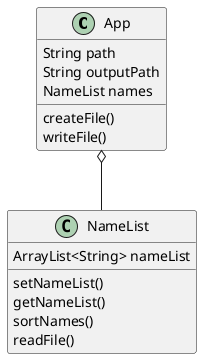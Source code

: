 @startuml
'https://plantuml.com/class-diagram

class App
class NameList

App o-- NameList

class NameList {
ArrayList<String> nameList
setNameList()
getNameList()
sortNames()
readFile()
}

class App {
String path
String outputPath
NameList names
createFile()
writeFile()
}

@enduml